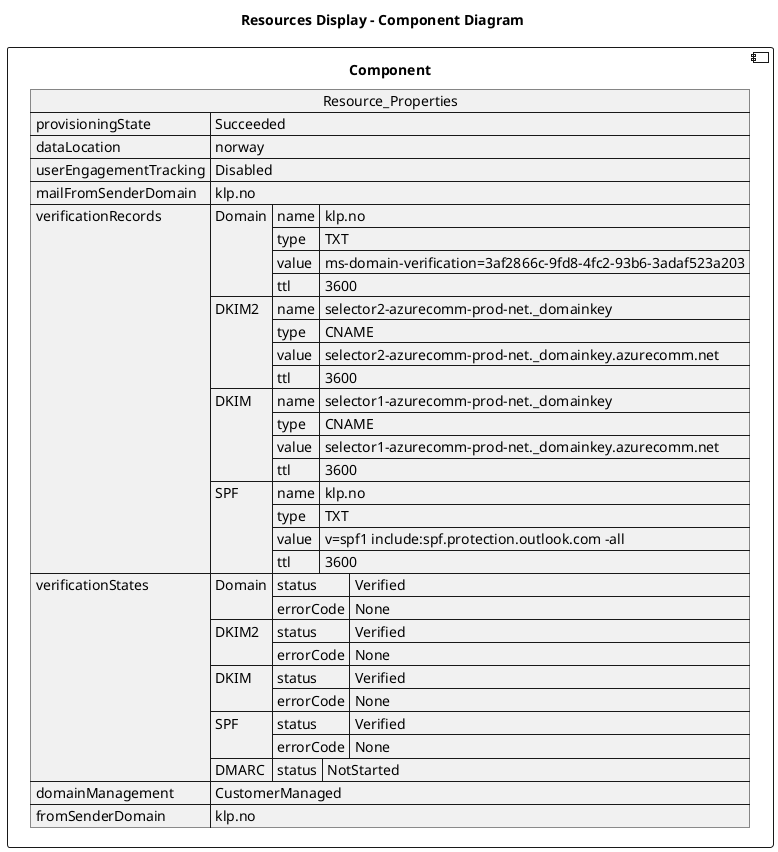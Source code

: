 @startuml

title Resources Display - Component Diagram

component Component {

json  Resource_Properties {
  "provisioningState": "Succeeded",
  "dataLocation": "norway",
  "userEngagementTracking": "Disabled",
  "mailFromSenderDomain": "klp.no",
  "verificationRecords": {
    "Domain": {
      "name": "klp.no",
      "type": "TXT",
      "value": "ms-domain-verification=3af2866c-9fd8-4fc2-93b6-3adaf523a203",
      "ttl": 3600
    },
    "DKIM2": {
      "name": "selector2-azurecomm-prod-net._domainkey",
      "type": "CNAME",
      "value": "selector2-azurecomm-prod-net._domainkey.azurecomm.net",
      "ttl": 3600
    },
    "DKIM": {
      "name": "selector1-azurecomm-prod-net._domainkey",
      "type": "CNAME",
      "value": "selector1-azurecomm-prod-net._domainkey.azurecomm.net",
      "ttl": 3600
    },
    "SPF": {
      "name": "klp.no",
      "type": "TXT",
      "value": "v=spf1 include:spf.protection.outlook.com -all",
      "ttl": 3600
    }
  },
  "verificationStates": {
    "Domain": {
      "status": "Verified",
      "errorCode": "None"
    },
    "DKIM2": {
      "status": "Verified",
      "errorCode": "None"
    },
    "DKIM": {
      "status": "Verified",
      "errorCode": "None"
    },
    "SPF": {
      "status": "Verified",
      "errorCode": "None"
    },
    "DMARC": {
      "status": "NotStarted"
    }
  },
  "domainManagement": "CustomerManaged",
  "fromSenderDomain": "klp.no"
}
}
@enduml
